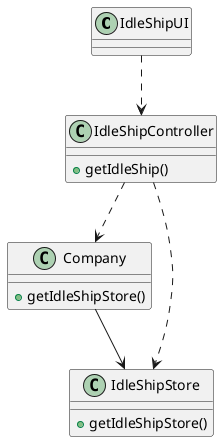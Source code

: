 @startuml
class IdleShipUI{
}

class IdleShipController{
+getIdleShip()
}

class Company{
+getIdleShipStore()
}

class IdleShipStore{
+getIdleShipStore()
}

IdleShipUI ..> IdleShipController
IdleShipController ..> IdleShipStore
IdleShipController ..> Company
Company --> IdleShipStore



@enduml